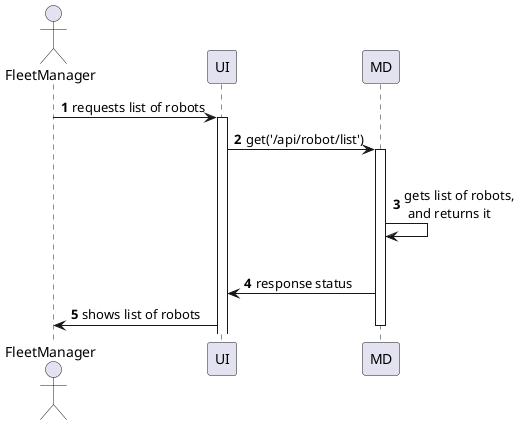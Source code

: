 @startuml
'https://plantuml.com/sequence-diagram

autonumber

actor FleetManager as U
participant UI as UI
participant MD  as R

U -> UI : requests list of robots
activate UI
UI -> R : get('/api/robot/list')

activate R
|||
R -> R : gets list of robots, \n and returns it
|||
R -> UI : response status
UI -> U : shows list of robots
deactivate R

@enduml